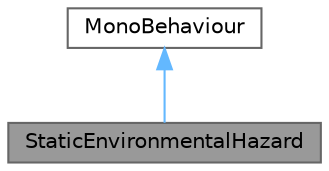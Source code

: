 digraph "StaticEnvironmentalHazard"
{
 // LATEX_PDF_SIZE
  bgcolor="transparent";
  edge [fontname=Helvetica,fontsize=10,labelfontname=Helvetica,labelfontsize=10];
  node [fontname=Helvetica,fontsize=10,shape=box,height=0.2,width=0.4];
  Node1 [label="StaticEnvironmentalHazard",height=0.2,width=0.4,color="gray40", fillcolor="grey60", style="filled", fontcolor="black",tooltip="Class that handles the logic of the static environmental hazards the player can find such as spikes,..."];
  Node2 -> Node1 [dir="back",color="steelblue1",style="solid"];
  Node2 [label="MonoBehaviour",height=0.2,width=0.4,color="gray40", fillcolor="white", style="filled",tooltip=" "];
}
